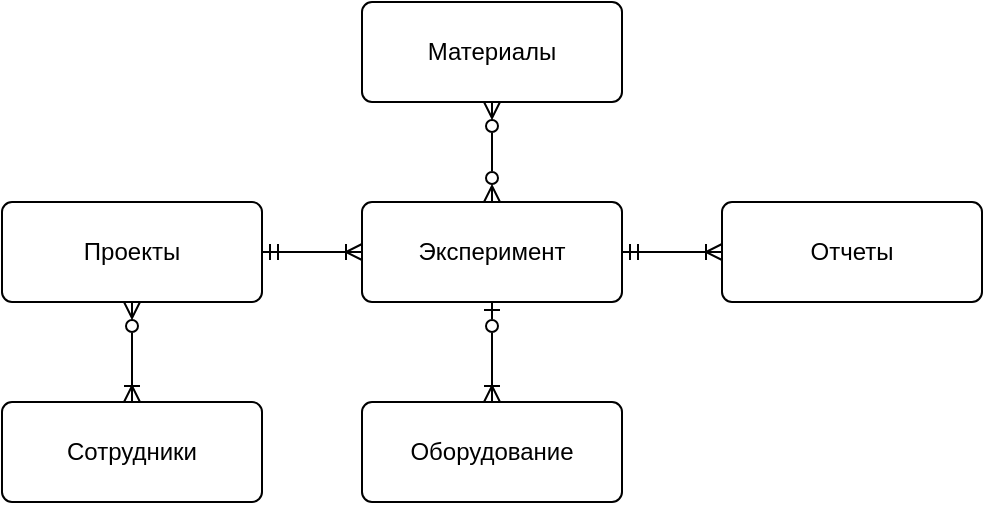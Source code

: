 <mxfile version="26.1.1">
  <diagram name="Страница — 1" id="iBm_NEDyZ72VBCiBq8vL">
    <mxGraphModel dx="774" dy="377" grid="1" gridSize="10" guides="1" tooltips="1" connect="1" arrows="1" fold="1" page="1" pageScale="1" pageWidth="827" pageHeight="1169" math="0" shadow="0">
      <root>
        <mxCell id="0" />
        <mxCell id="1" parent="0" />
        <mxCell id="gScfbcSsDltnCg3z5dIy-8" value="Эксперимент" style="rounded=1;arcSize=10;whiteSpace=wrap;html=1;align=center;" vertex="1" parent="1">
          <mxGeometry x="360" y="390" width="130" height="50" as="geometry" />
        </mxCell>
        <mxCell id="gScfbcSsDltnCg3z5dIy-9" value="Материалы" style="rounded=1;arcSize=10;whiteSpace=wrap;html=1;align=center;" vertex="1" parent="1">
          <mxGeometry x="360" y="290" width="130" height="50" as="geometry" />
        </mxCell>
        <mxCell id="gScfbcSsDltnCg3z5dIy-10" value="Проекты" style="rounded=1;arcSize=10;whiteSpace=wrap;html=1;align=center;" vertex="1" parent="1">
          <mxGeometry x="180" y="390" width="130" height="50" as="geometry" />
        </mxCell>
        <mxCell id="gScfbcSsDltnCg3z5dIy-12" value="Сотрудники" style="rounded=1;arcSize=10;whiteSpace=wrap;html=1;align=center;" vertex="1" parent="1">
          <mxGeometry x="180" y="490" width="130" height="50" as="geometry" />
        </mxCell>
        <mxCell id="gScfbcSsDltnCg3z5dIy-13" value="Отчеты" style="rounded=1;arcSize=10;whiteSpace=wrap;html=1;align=center;direction=west;" vertex="1" parent="1">
          <mxGeometry x="540" y="390" width="130" height="50" as="geometry" />
        </mxCell>
        <mxCell id="gScfbcSsDltnCg3z5dIy-14" style="edgeStyle=orthogonalEdgeStyle;rounded=0;orthogonalLoop=1;jettySize=auto;html=1;exitX=0.5;exitY=0;exitDx=0;exitDy=0;" edge="1" parent="1" source="gScfbcSsDltnCg3z5dIy-13" target="gScfbcSsDltnCg3z5dIy-13">
          <mxGeometry relative="1" as="geometry" />
        </mxCell>
        <mxCell id="gScfbcSsDltnCg3z5dIy-15" value="Оборудование" style="rounded=1;arcSize=10;whiteSpace=wrap;html=1;align=center;" vertex="1" parent="1">
          <mxGeometry x="360" y="490" width="130" height="50" as="geometry" />
        </mxCell>
        <mxCell id="gScfbcSsDltnCg3z5dIy-18" value="" style="endArrow=ERoneToMany;html=1;rounded=0;exitX=0.5;exitY=1;exitDx=0;exitDy=0;entryX=0.5;entryY=0;entryDx=0;entryDy=0;startArrow=ERzeroToMany;startFill=0;endFill=0;" edge="1" parent="1" source="gScfbcSsDltnCg3z5dIy-10" target="gScfbcSsDltnCg3z5dIy-12">
          <mxGeometry relative="1" as="geometry">
            <mxPoint x="330" y="410" as="sourcePoint" />
            <mxPoint x="490" y="410" as="targetPoint" />
          </mxGeometry>
        </mxCell>
        <mxCell id="gScfbcSsDltnCg3z5dIy-19" value="" style="endArrow=ERoneToMany;html=1;rounded=0;exitX=1;exitY=0.5;exitDx=0;exitDy=0;startArrow=ERmandOne;startFill=0;endFill=0;" edge="1" parent="1" source="gScfbcSsDltnCg3z5dIy-10" target="gScfbcSsDltnCg3z5dIy-8">
          <mxGeometry relative="1" as="geometry">
            <mxPoint x="330" y="410" as="sourcePoint" />
            <mxPoint x="490" y="410" as="targetPoint" />
          </mxGeometry>
        </mxCell>
        <mxCell id="gScfbcSsDltnCg3z5dIy-20" value="" style="endArrow=ERzeroToMany;html=1;rounded=0;exitX=0.5;exitY=0;exitDx=0;exitDy=0;entryX=0.5;entryY=1;entryDx=0;entryDy=0;startArrow=ERzeroToMany;startFill=0;endFill=0;" edge="1" parent="1" source="gScfbcSsDltnCg3z5dIy-8" target="gScfbcSsDltnCg3z5dIy-9">
          <mxGeometry relative="1" as="geometry">
            <mxPoint x="330" y="410" as="sourcePoint" />
            <mxPoint x="490" y="410" as="targetPoint" />
          </mxGeometry>
        </mxCell>
        <mxCell id="gScfbcSsDltnCg3z5dIy-21" value="" style="endArrow=ERoneToMany;html=1;rounded=0;exitX=1;exitY=0.5;exitDx=0;exitDy=0;entryX=1;entryY=0.5;entryDx=0;entryDy=0;endFill=0;startArrow=ERmandOne;startFill=0;" edge="1" parent="1" source="gScfbcSsDltnCg3z5dIy-8" target="gScfbcSsDltnCg3z5dIy-13">
          <mxGeometry relative="1" as="geometry">
            <mxPoint x="330" y="410" as="sourcePoint" />
            <mxPoint x="490" y="410" as="targetPoint" />
          </mxGeometry>
        </mxCell>
        <mxCell id="gScfbcSsDltnCg3z5dIy-22" value="" style="endArrow=ERoneToMany;html=1;rounded=0;exitX=0.5;exitY=1;exitDx=0;exitDy=0;entryX=0.5;entryY=0;entryDx=0;entryDy=0;startArrow=ERzeroToOne;startFill=0;endFill=0;" edge="1" parent="1" source="gScfbcSsDltnCg3z5dIy-8" target="gScfbcSsDltnCg3z5dIy-15">
          <mxGeometry relative="1" as="geometry">
            <mxPoint x="330" y="410" as="sourcePoint" />
            <mxPoint x="490" y="410" as="targetPoint" />
          </mxGeometry>
        </mxCell>
      </root>
    </mxGraphModel>
  </diagram>
</mxfile>
